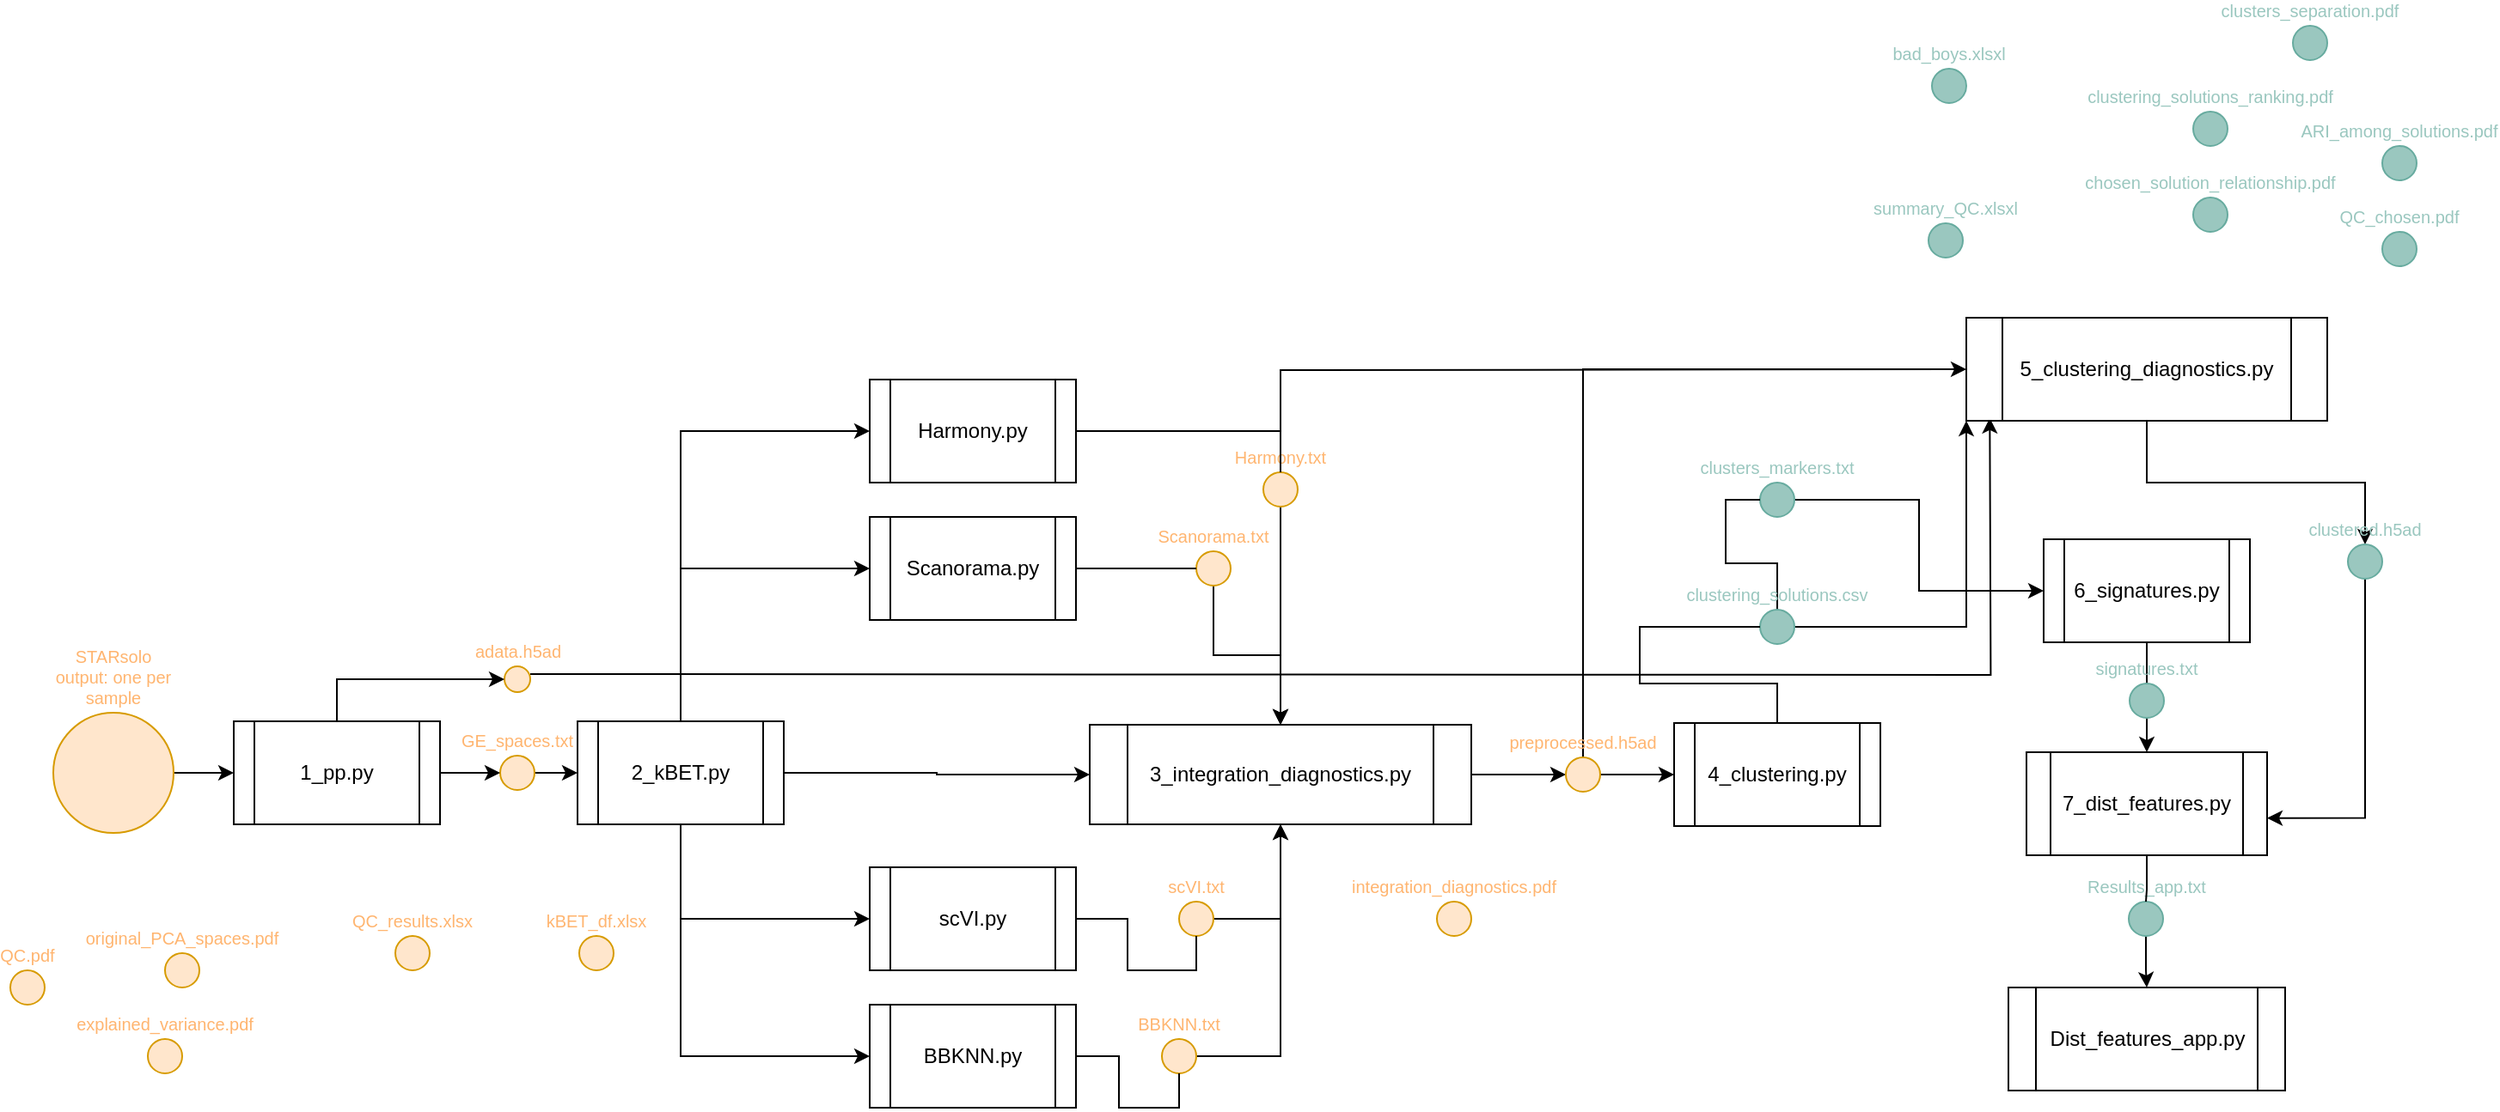 <mxfile version="20.3.7" type="github">
  <diagram id="yPxyJZ8AM_hMuL3Unpa9" name="gitflow">
    <mxGraphModel dx="2703" dy="1483" grid="1" gridSize="10" guides="1" tooltips="1" connect="1" arrows="1" fold="1" page="1" pageScale="1" pageWidth="850" pageHeight="1100" math="0" shadow="0">
      <root>
        <mxCell id="0" />
        <mxCell id="1" parent="0" />
        <mxCell id="AOSNNNapLotJHbxKRXoR-208" style="edgeStyle=orthogonalEdgeStyle;rounded=0;orthogonalLoop=1;jettySize=auto;html=1;" edge="1" parent="1" source="AOSNNNapLotJHbxKRXoR-178" target="AOSNNNapLotJHbxKRXoR-205">
          <mxGeometry relative="1" as="geometry" />
        </mxCell>
        <mxCell id="AOSNNNapLotJHbxKRXoR-178" value="STARsolo output: one per sample&lt;br&gt;" style="ellipse;whiteSpace=wrap;html=1;aspect=fixed;fontSize=10;labelPosition=center;verticalLabelPosition=top;align=center;verticalAlign=bottom;fillColor=#ffe6cc;strokeColor=#d79b00;fontColor=#FFB570;" vertex="1" parent="1">
          <mxGeometry x="165" y="570" width="70" height="70" as="geometry" />
        </mxCell>
        <mxCell id="AOSNNNapLotJHbxKRXoR-215" style="edgeStyle=orthogonalEdgeStyle;rounded=0;orthogonalLoop=1;jettySize=auto;html=1;exitX=1;exitY=0.5;exitDx=0;exitDy=0;entryX=0;entryY=0.5;entryDx=0;entryDy=0;" edge="1" parent="1" source="AOSNNNapLotJHbxKRXoR-179" target="AOSNNNapLotJHbxKRXoR-214">
          <mxGeometry relative="1" as="geometry" />
        </mxCell>
        <mxCell id="AOSNNNapLotJHbxKRXoR-179" value="GE_spaces.txt" style="ellipse;whiteSpace=wrap;html=1;aspect=fixed;fontSize=10;labelPosition=center;verticalLabelPosition=top;align=center;verticalAlign=bottom;fillColor=#ffe6cc;strokeColor=#d79b00;fontColor=#FFB570;" vertex="1" parent="1">
          <mxGeometry x="425" y="595" width="20" height="20" as="geometry" />
        </mxCell>
        <mxCell id="AOSNNNapLotJHbxKRXoR-252" style="edgeStyle=orthogonalEdgeStyle;rounded=0;orthogonalLoop=1;jettySize=auto;html=1;entryX=0.5;entryY=0;entryDx=0;entryDy=0;" edge="1" parent="1" target="AOSNNNapLotJHbxKRXoR-235">
          <mxGeometry relative="1" as="geometry">
            <mxPoint x="1270" y="370" as="sourcePoint" />
          </mxGeometry>
        </mxCell>
        <mxCell id="AOSNNNapLotJHbxKRXoR-307" style="edgeStyle=orthogonalEdgeStyle;rounded=0;orthogonalLoop=1;jettySize=auto;html=1;exitX=1;exitY=0.5;exitDx=0;exitDy=0;entryX=0.065;entryY=1.023;entryDx=0;entryDy=0;entryPerimeter=0;fontColor=#9AC7BF;" edge="1" parent="1">
          <mxGeometry relative="1" as="geometry">
            <mxPoint x="442.5" y="547.5" as="sourcePoint" />
            <mxPoint x="1291.65" y="398.38" as="targetPoint" />
          </mxGeometry>
        </mxCell>
        <mxCell id="AOSNNNapLotJHbxKRXoR-181" value="adata.h5ad" style="ellipse;whiteSpace=wrap;html=1;aspect=fixed;fontSize=10;labelPosition=center;verticalLabelPosition=top;align=center;verticalAlign=bottom;fillColor=#ffe6cc;strokeColor=#d79b00;fontColor=#FFB570;" vertex="1" parent="1">
          <mxGeometry x="427.5" y="543" width="15" height="15" as="geometry" />
        </mxCell>
        <mxCell id="AOSNNNapLotJHbxKRXoR-182" value="QC.pdf&lt;br&gt;" style="ellipse;whiteSpace=wrap;html=1;aspect=fixed;fontSize=10;labelPosition=center;verticalLabelPosition=top;align=center;verticalAlign=bottom;fillColor=#ffe6cc;strokeColor=#d79b00;fontColor=#FFB570;" vertex="1" parent="1">
          <mxGeometry x="140" y="720" width="20" height="20" as="geometry" />
        </mxCell>
        <mxCell id="AOSNNNapLotJHbxKRXoR-183" value="QC_results.xlsx" style="ellipse;whiteSpace=wrap;html=1;aspect=fixed;fontSize=10;labelPosition=center;verticalLabelPosition=top;align=center;verticalAlign=bottom;fillColor=#ffe6cc;strokeColor=#d79b00;fontColor=#FFB570;" vertex="1" parent="1">
          <mxGeometry x="364" y="700" width="20" height="20" as="geometry" />
        </mxCell>
        <mxCell id="AOSNNNapLotJHbxKRXoR-201" value="original_PCA_spaces.pdf" style="ellipse;whiteSpace=wrap;html=1;aspect=fixed;fontSize=10;labelPosition=center;verticalLabelPosition=top;align=center;verticalAlign=bottom;fillColor=#ffe6cc;strokeColor=#d79b00;fontColor=#FFB570;" vertex="1" parent="1">
          <mxGeometry x="230" y="710" width="20" height="20" as="geometry" />
        </mxCell>
        <mxCell id="AOSNNNapLotJHbxKRXoR-202" value="explained_variance.pdf" style="ellipse;whiteSpace=wrap;html=1;aspect=fixed;fontSize=10;labelPosition=center;verticalLabelPosition=top;align=center;verticalAlign=bottom;fillColor=#ffe6cc;strokeColor=#d79b00;fontColor=#FFB570;" vertex="1" parent="1">
          <mxGeometry x="220" y="760" width="20" height="20" as="geometry" />
        </mxCell>
        <mxCell id="AOSNNNapLotJHbxKRXoR-213" style="edgeStyle=orthogonalEdgeStyle;rounded=0;orthogonalLoop=1;jettySize=auto;html=1;exitX=1;exitY=0.5;exitDx=0;exitDy=0;" edge="1" parent="1" source="AOSNNNapLotJHbxKRXoR-205" target="AOSNNNapLotJHbxKRXoR-179">
          <mxGeometry relative="1" as="geometry" />
        </mxCell>
        <mxCell id="AOSNNNapLotJHbxKRXoR-219" style="edgeStyle=orthogonalEdgeStyle;rounded=0;orthogonalLoop=1;jettySize=auto;html=1;exitX=0.5;exitY=0;exitDx=0;exitDy=0;entryX=0;entryY=0.5;entryDx=0;entryDy=0;" edge="1" parent="1" source="AOSNNNapLotJHbxKRXoR-205" target="AOSNNNapLotJHbxKRXoR-181">
          <mxGeometry relative="1" as="geometry" />
        </mxCell>
        <mxCell id="AOSNNNapLotJHbxKRXoR-205" value="1_pp.py" style="shape=process;whiteSpace=wrap;html=1;backgroundOutline=1;" vertex="1" parent="1">
          <mxGeometry x="270" y="575" width="120" height="60" as="geometry" />
        </mxCell>
        <mxCell id="AOSNNNapLotJHbxKRXoR-230" style="edgeStyle=orthogonalEdgeStyle;rounded=0;orthogonalLoop=1;jettySize=auto;html=1;exitX=0.5;exitY=1;exitDx=0;exitDy=0;entryX=0;entryY=0.5;entryDx=0;entryDy=0;" edge="1" parent="1" source="AOSNNNapLotJHbxKRXoR-214" target="AOSNNNapLotJHbxKRXoR-224">
          <mxGeometry relative="1" as="geometry" />
        </mxCell>
        <mxCell id="AOSNNNapLotJHbxKRXoR-231" style="edgeStyle=orthogonalEdgeStyle;rounded=0;orthogonalLoop=1;jettySize=auto;html=1;exitX=0.5;exitY=1;exitDx=0;exitDy=0;entryX=0;entryY=0.5;entryDx=0;entryDy=0;" edge="1" parent="1" source="AOSNNNapLotJHbxKRXoR-214" target="AOSNNNapLotJHbxKRXoR-225">
          <mxGeometry relative="1" as="geometry" />
        </mxCell>
        <mxCell id="AOSNNNapLotJHbxKRXoR-232" style="edgeStyle=orthogonalEdgeStyle;rounded=0;orthogonalLoop=1;jettySize=auto;html=1;exitX=0.5;exitY=0;exitDx=0;exitDy=0;entryX=0;entryY=0.5;entryDx=0;entryDy=0;" edge="1" parent="1" source="AOSNNNapLotJHbxKRXoR-214" target="AOSNNNapLotJHbxKRXoR-227">
          <mxGeometry relative="1" as="geometry" />
        </mxCell>
        <mxCell id="AOSNNNapLotJHbxKRXoR-233" style="edgeStyle=orthogonalEdgeStyle;rounded=0;orthogonalLoop=1;jettySize=auto;html=1;exitX=0.5;exitY=0;exitDx=0;exitDy=0;entryX=0;entryY=0.5;entryDx=0;entryDy=0;" edge="1" parent="1" source="AOSNNNapLotJHbxKRXoR-214" target="AOSNNNapLotJHbxKRXoR-226">
          <mxGeometry relative="1" as="geometry" />
        </mxCell>
        <mxCell id="AOSNNNapLotJHbxKRXoR-236" style="edgeStyle=orthogonalEdgeStyle;rounded=0;orthogonalLoop=1;jettySize=auto;html=1;entryX=0;entryY=0.5;entryDx=0;entryDy=0;" edge="1" parent="1" source="AOSNNNapLotJHbxKRXoR-214" target="AOSNNNapLotJHbxKRXoR-235">
          <mxGeometry relative="1" as="geometry" />
        </mxCell>
        <mxCell id="AOSNNNapLotJHbxKRXoR-214" value="2_kBET.py" style="shape=process;whiteSpace=wrap;html=1;backgroundOutline=1;" vertex="1" parent="1">
          <mxGeometry x="470" y="575" width="120" height="60" as="geometry" />
        </mxCell>
        <mxCell id="AOSNNNapLotJHbxKRXoR-222" value="kBET_df.xlsx" style="ellipse;whiteSpace=wrap;html=1;aspect=fixed;fontSize=10;labelPosition=center;verticalLabelPosition=top;align=center;verticalAlign=bottom;fillColor=#ffe6cc;strokeColor=#d79b00;fontColor=#FFB570;" vertex="1" parent="1">
          <mxGeometry x="471" y="700" width="20" height="20" as="geometry" />
        </mxCell>
        <mxCell id="AOSNNNapLotJHbxKRXoR-239" style="edgeStyle=orthogonalEdgeStyle;rounded=0;orthogonalLoop=1;jettySize=auto;html=1;exitX=1;exitY=0.5;exitDx=0;exitDy=0;entryX=0.5;entryY=1;entryDx=0;entryDy=0;startArrow=none;" edge="1" parent="1" source="AOSNNNapLotJHbxKRXoR-274" target="AOSNNNapLotJHbxKRXoR-235">
          <mxGeometry relative="1" as="geometry" />
        </mxCell>
        <mxCell id="AOSNNNapLotJHbxKRXoR-224" value="scVI.py" style="shape=process;whiteSpace=wrap;html=1;backgroundOutline=1;" vertex="1" parent="1">
          <mxGeometry x="640" y="660" width="120" height="60" as="geometry" />
        </mxCell>
        <mxCell id="AOSNNNapLotJHbxKRXoR-242" style="edgeStyle=orthogonalEdgeStyle;rounded=0;orthogonalLoop=1;jettySize=auto;html=1;exitX=1;exitY=0.5;exitDx=0;exitDy=0;entryX=0.5;entryY=1;entryDx=0;entryDy=0;startArrow=none;" edge="1" parent="1" source="AOSNNNapLotJHbxKRXoR-276" target="AOSNNNapLotJHbxKRXoR-235">
          <mxGeometry relative="1" as="geometry" />
        </mxCell>
        <mxCell id="AOSNNNapLotJHbxKRXoR-225" value="BBKNN.py" style="shape=process;whiteSpace=wrap;html=1;backgroundOutline=1;" vertex="1" parent="1">
          <mxGeometry x="640" y="740" width="120" height="60" as="geometry" />
        </mxCell>
        <mxCell id="AOSNNNapLotJHbxKRXoR-226" value="Harmony.py" style="shape=process;whiteSpace=wrap;html=1;backgroundOutline=1;" vertex="1" parent="1">
          <mxGeometry x="640" y="376" width="120" height="60" as="geometry" />
        </mxCell>
        <mxCell id="AOSNNNapLotJHbxKRXoR-237" style="edgeStyle=orthogonalEdgeStyle;rounded=0;orthogonalLoop=1;jettySize=auto;html=1;startArrow=none;" edge="1" parent="1" source="AOSNNNapLotJHbxKRXoR-265" target="AOSNNNapLotJHbxKRXoR-235">
          <mxGeometry relative="1" as="geometry" />
        </mxCell>
        <mxCell id="AOSNNNapLotJHbxKRXoR-227" value="Scanorama.py" style="shape=process;whiteSpace=wrap;html=1;backgroundOutline=1;" vertex="1" parent="1">
          <mxGeometry x="640" y="456" width="120" height="60" as="geometry" />
        </mxCell>
        <mxCell id="AOSNNNapLotJHbxKRXoR-253" style="edgeStyle=orthogonalEdgeStyle;rounded=0;orthogonalLoop=1;jettySize=auto;html=1;entryX=0;entryY=0.5;entryDx=0;entryDy=0;" edge="1" parent="1" source="AOSNNNapLotJHbxKRXoR-235" target="AOSNNNapLotJHbxKRXoR-248">
          <mxGeometry relative="1" as="geometry" />
        </mxCell>
        <mxCell id="AOSNNNapLotJHbxKRXoR-235" value="3_integration_diagnostics.py" style="shape=process;whiteSpace=wrap;html=1;backgroundOutline=1;" vertex="1" parent="1">
          <mxGeometry x="768" y="577" width="222" height="58" as="geometry" />
        </mxCell>
        <mxCell id="AOSNNNapLotJHbxKRXoR-244" value="4_clustering.py" style="shape=process;whiteSpace=wrap;html=1;backgroundOutline=1;" vertex="1" parent="1">
          <mxGeometry x="1108" y="576" width="120" height="60" as="geometry" />
        </mxCell>
        <mxCell id="AOSNNNapLotJHbxKRXoR-313" style="edgeStyle=orthogonalEdgeStyle;rounded=0;orthogonalLoop=1;jettySize=auto;html=1;exitX=0.5;exitY=1;exitDx=0;exitDy=0;entryX=0.5;entryY=0;entryDx=0;entryDy=0;fontColor=#9AC7BF;" edge="1" parent="1" source="AOSNNNapLotJHbxKRXoR-245" target="AOSNNNapLotJHbxKRXoR-311">
          <mxGeometry relative="1" as="geometry" />
        </mxCell>
        <mxCell id="AOSNNNapLotJHbxKRXoR-245" value="5_clustering_diagnostics.py" style="shape=process;whiteSpace=wrap;html=1;backgroundOutline=1;" vertex="1" parent="1">
          <mxGeometry x="1278" y="340" width="210" height="60" as="geometry" />
        </mxCell>
        <mxCell id="AOSNNNapLotJHbxKRXoR-256" style="edgeStyle=orthogonalEdgeStyle;rounded=0;orthogonalLoop=1;jettySize=auto;html=1;entryX=0;entryY=0.5;entryDx=0;entryDy=0;" edge="1" parent="1" source="AOSNNNapLotJHbxKRXoR-248" target="AOSNNNapLotJHbxKRXoR-244">
          <mxGeometry relative="1" as="geometry" />
        </mxCell>
        <mxCell id="AOSNNNapLotJHbxKRXoR-308" style="edgeStyle=orthogonalEdgeStyle;rounded=0;orthogonalLoop=1;jettySize=auto;html=1;exitX=0.5;exitY=0;exitDx=0;exitDy=0;entryX=0;entryY=0.5;entryDx=0;entryDy=0;fontColor=#9AC7BF;" edge="1" parent="1" source="AOSNNNapLotJHbxKRXoR-248" target="AOSNNNapLotJHbxKRXoR-245">
          <mxGeometry relative="1" as="geometry" />
        </mxCell>
        <mxCell id="AOSNNNapLotJHbxKRXoR-248" value="preprocessed.h5ad" style="ellipse;whiteSpace=wrap;html=1;aspect=fixed;fontSize=10;labelPosition=center;verticalLabelPosition=top;align=center;verticalAlign=bottom;fillColor=#ffe6cc;strokeColor=#d79b00;fontColor=#FFB570;" vertex="1" parent="1">
          <mxGeometry x="1045" y="596" width="20" height="20" as="geometry" />
        </mxCell>
        <mxCell id="AOSNNNapLotJHbxKRXoR-282" style="edgeStyle=orthogonalEdgeStyle;rounded=0;orthogonalLoop=1;jettySize=auto;html=1;exitX=0.5;exitY=1;exitDx=0;exitDy=0;entryX=0.5;entryY=0;entryDx=0;entryDy=0;" edge="1" parent="1" source="AOSNNNapLotJHbxKRXoR-262" target="AOSNNNapLotJHbxKRXoR-263">
          <mxGeometry relative="1" as="geometry" />
        </mxCell>
        <mxCell id="AOSNNNapLotJHbxKRXoR-262" value="6_signatures.py" style="shape=process;whiteSpace=wrap;html=1;backgroundOutline=1;" vertex="1" parent="1">
          <mxGeometry x="1323" y="469" width="120" height="60" as="geometry" />
        </mxCell>
        <mxCell id="AOSNNNapLotJHbxKRXoR-285" style="edgeStyle=orthogonalEdgeStyle;rounded=0;orthogonalLoop=1;jettySize=auto;html=1;exitX=0.5;exitY=1;exitDx=0;exitDy=0;startArrow=none;" edge="1" parent="1" source="AOSNNNapLotJHbxKRXoR-317" target="AOSNNNapLotJHbxKRXoR-284">
          <mxGeometry relative="1" as="geometry" />
        </mxCell>
        <mxCell id="AOSNNNapLotJHbxKRXoR-263" value="7_dist_features.py" style="shape=process;whiteSpace=wrap;html=1;backgroundOutline=1;" vertex="1" parent="1">
          <mxGeometry x="1313" y="593" width="140" height="60" as="geometry" />
        </mxCell>
        <mxCell id="AOSNNNapLotJHbxKRXoR-265" value="Scanorama.txt" style="ellipse;whiteSpace=wrap;html=1;aspect=fixed;fontSize=10;labelPosition=center;verticalLabelPosition=top;align=center;verticalAlign=bottom;fillColor=#ffe6cc;strokeColor=#d79b00;fontColor=#FFB570;" vertex="1" parent="1">
          <mxGeometry x="830" y="476" width="20" height="20" as="geometry" />
        </mxCell>
        <mxCell id="AOSNNNapLotJHbxKRXoR-266" value="" style="edgeStyle=orthogonalEdgeStyle;rounded=0;orthogonalLoop=1;jettySize=auto;html=1;endArrow=none;" edge="1" parent="1" source="AOSNNNapLotJHbxKRXoR-227" target="AOSNNNapLotJHbxKRXoR-265">
          <mxGeometry relative="1" as="geometry">
            <mxPoint x="760" y="486" as="sourcePoint" />
            <mxPoint x="879" y="577" as="targetPoint" />
          </mxGeometry>
        </mxCell>
        <mxCell id="AOSNNNapLotJHbxKRXoR-271" style="edgeStyle=orthogonalEdgeStyle;rounded=0;orthogonalLoop=1;jettySize=auto;html=1;exitX=0.5;exitY=1;exitDx=0;exitDy=0;entryX=0.5;entryY=0;entryDx=0;entryDy=0;" edge="1" parent="1" source="AOSNNNapLotJHbxKRXoR-267" target="AOSNNNapLotJHbxKRXoR-235">
          <mxGeometry relative="1" as="geometry" />
        </mxCell>
        <mxCell id="AOSNNNapLotJHbxKRXoR-267" value="Harmony.txt" style="ellipse;whiteSpace=wrap;html=1;aspect=fixed;fontSize=10;labelPosition=center;verticalLabelPosition=top;align=center;verticalAlign=bottom;fillColor=#ffe6cc;strokeColor=#d79b00;fontColor=#FFB570;" vertex="1" parent="1">
          <mxGeometry x="869" y="430" width="20" height="20" as="geometry" />
        </mxCell>
        <mxCell id="AOSNNNapLotJHbxKRXoR-268" value="" style="edgeStyle=orthogonalEdgeStyle;rounded=0;orthogonalLoop=1;jettySize=auto;html=1;exitX=1;exitY=0.5;exitDx=0;exitDy=0;entryX=0.5;entryY=0;entryDx=0;entryDy=0;endArrow=none;" edge="1" parent="1" source="AOSNNNapLotJHbxKRXoR-226" target="AOSNNNapLotJHbxKRXoR-267">
          <mxGeometry relative="1" as="geometry">
            <mxPoint x="760" y="406" as="sourcePoint" />
            <mxPoint x="879" y="577" as="targetPoint" />
          </mxGeometry>
        </mxCell>
        <mxCell id="AOSNNNapLotJHbxKRXoR-274" value="scVI.txt" style="ellipse;whiteSpace=wrap;html=1;aspect=fixed;fontSize=10;labelPosition=center;verticalLabelPosition=top;align=center;verticalAlign=bottom;fillColor=#ffe6cc;strokeColor=#d79b00;fontColor=#FFB570;" vertex="1" parent="1">
          <mxGeometry x="820" y="680" width="20" height="20" as="geometry" />
        </mxCell>
        <mxCell id="AOSNNNapLotJHbxKRXoR-275" value="" style="edgeStyle=orthogonalEdgeStyle;rounded=0;orthogonalLoop=1;jettySize=auto;html=1;exitX=1;exitY=0.5;exitDx=0;exitDy=0;entryX=0.5;entryY=1;entryDx=0;entryDy=0;endArrow=none;" edge="1" parent="1" source="AOSNNNapLotJHbxKRXoR-224" target="AOSNNNapLotJHbxKRXoR-274">
          <mxGeometry relative="1" as="geometry">
            <mxPoint x="760" y="690" as="sourcePoint" />
            <mxPoint x="879" y="635" as="targetPoint" />
          </mxGeometry>
        </mxCell>
        <mxCell id="AOSNNNapLotJHbxKRXoR-276" value="BBKNN.txt" style="ellipse;whiteSpace=wrap;html=1;aspect=fixed;fontSize=10;labelPosition=center;verticalLabelPosition=top;align=center;verticalAlign=bottom;fillColor=#ffe6cc;strokeColor=#d79b00;fontColor=#FFB570;" vertex="1" parent="1">
          <mxGeometry x="810" y="760" width="20" height="20" as="geometry" />
        </mxCell>
        <mxCell id="AOSNNNapLotJHbxKRXoR-277" value="" style="edgeStyle=orthogonalEdgeStyle;rounded=0;orthogonalLoop=1;jettySize=auto;html=1;exitX=1;exitY=0.5;exitDx=0;exitDy=0;entryX=0.5;entryY=1;entryDx=0;entryDy=0;endArrow=none;" edge="1" parent="1" source="AOSNNNapLotJHbxKRXoR-225" target="AOSNNNapLotJHbxKRXoR-276">
          <mxGeometry relative="1" as="geometry">
            <mxPoint x="760" y="770" as="sourcePoint" />
            <mxPoint x="879" y="635" as="targetPoint" />
          </mxGeometry>
        </mxCell>
        <mxCell id="AOSNNNapLotJHbxKRXoR-284" value="Dist_features_app.py" style="shape=process;whiteSpace=wrap;html=1;backgroundOutline=1;" vertex="1" parent="1">
          <mxGeometry x="1302.5" y="730" width="161" height="60" as="geometry" />
        </mxCell>
        <mxCell id="AOSNNNapLotJHbxKRXoR-310" style="edgeStyle=orthogonalEdgeStyle;rounded=0;orthogonalLoop=1;jettySize=auto;html=1;exitX=1;exitY=0.5;exitDx=0;exitDy=0;entryX=0;entryY=0.5;entryDx=0;entryDy=0;fontColor=#9AC7BF;" edge="1" parent="1" source="AOSNNNapLotJHbxKRXoR-287" target="AOSNNNapLotJHbxKRXoR-262">
          <mxGeometry relative="1" as="geometry" />
        </mxCell>
        <mxCell id="AOSNNNapLotJHbxKRXoR-287" value="clusters_markers.txt" style="ellipse;whiteSpace=wrap;html=1;aspect=fixed;fontSize=10;labelPosition=center;verticalLabelPosition=top;align=center;verticalAlign=bottom;fillColor=#9AC7BF;strokeColor=#67AB9F;fontColor=#9AC7BF;" vertex="1" parent="1">
          <mxGeometry x="1158" y="436" width="20" height="20" as="geometry" />
        </mxCell>
        <mxCell id="AOSNNNapLotJHbxKRXoR-288" value="" style="edgeStyle=orthogonalEdgeStyle;rounded=0;orthogonalLoop=1;jettySize=auto;html=1;exitX=0.5;exitY=0;exitDx=0;exitDy=0;entryX=0;entryY=0.5;entryDx=0;entryDy=0;endArrow=none;startArrow=none;" edge="1" parent="1" source="AOSNNNapLotJHbxKRXoR-290" target="AOSNNNapLotJHbxKRXoR-287">
          <mxGeometry relative="1" as="geometry">
            <mxPoint x="1168" y="576" as="sourcePoint" />
            <mxPoint x="1278" y="370" as="targetPoint" />
          </mxGeometry>
        </mxCell>
        <mxCell id="AOSNNNapLotJHbxKRXoR-309" style="edgeStyle=orthogonalEdgeStyle;rounded=0;orthogonalLoop=1;jettySize=auto;html=1;exitX=1;exitY=0.5;exitDx=0;exitDy=0;entryX=0;entryY=1;entryDx=0;entryDy=0;fontColor=#9AC7BF;" edge="1" parent="1" source="AOSNNNapLotJHbxKRXoR-290" target="AOSNNNapLotJHbxKRXoR-245">
          <mxGeometry relative="1" as="geometry" />
        </mxCell>
        <mxCell id="AOSNNNapLotJHbxKRXoR-290" value="clustering_solutions.csv" style="ellipse;whiteSpace=wrap;html=1;aspect=fixed;fontSize=10;labelPosition=center;verticalLabelPosition=top;align=center;verticalAlign=bottom;fillColor=#9AC7BF;strokeColor=#67AB9F;fontColor=#9AC7BF;" vertex="1" parent="1">
          <mxGeometry x="1158" y="510" width="20" height="20" as="geometry" />
        </mxCell>
        <mxCell id="AOSNNNapLotJHbxKRXoR-294" value="" style="edgeStyle=orthogonalEdgeStyle;rounded=0;orthogonalLoop=1;jettySize=auto;html=1;exitX=0.5;exitY=0;exitDx=0;exitDy=0;entryX=0;entryY=0.5;entryDx=0;entryDy=0;endArrow=none;" edge="1" parent="1" source="AOSNNNapLotJHbxKRXoR-244" target="AOSNNNapLotJHbxKRXoR-290">
          <mxGeometry relative="1" as="geometry">
            <mxPoint x="1168" y="576" as="sourcePoint" />
            <mxPoint x="1158" y="446" as="targetPoint" />
          </mxGeometry>
        </mxCell>
        <mxCell id="AOSNNNapLotJHbxKRXoR-297" value="summary_QC.xlsxl" style="ellipse;whiteSpace=wrap;html=1;aspect=fixed;fontSize=10;labelPosition=center;verticalLabelPosition=top;align=center;verticalAlign=bottom;fillColor=#9AC7BF;strokeColor=#67AB9F;fontColor=#9AC7BF;" vertex="1" parent="1">
          <mxGeometry x="1256" y="285" width="20" height="20" as="geometry" />
        </mxCell>
        <mxCell id="AOSNNNapLotJHbxKRXoR-298" value="bad_boys.xlsxl" style="ellipse;whiteSpace=wrap;html=1;aspect=fixed;fontSize=10;labelPosition=center;verticalLabelPosition=top;align=center;verticalAlign=bottom;fillColor=#9AC7BF;strokeColor=#67AB9F;fontColor=#9AC7BF;" vertex="1" parent="1">
          <mxGeometry x="1258" y="195" width="20" height="20" as="geometry" />
        </mxCell>
        <mxCell id="AOSNNNapLotJHbxKRXoR-301" value="QC_chosen.pdf" style="ellipse;whiteSpace=wrap;html=1;aspect=fixed;fontSize=10;labelPosition=center;verticalLabelPosition=top;align=center;verticalAlign=bottom;fillColor=#9AC7BF;strokeColor=#67AB9F;fontColor=#9AC7BF;" vertex="1" parent="1">
          <mxGeometry x="1520" y="290" width="20" height="20" as="geometry" />
        </mxCell>
        <mxCell id="AOSNNNapLotJHbxKRXoR-302" value="ARI_among_solutions.pdf" style="ellipse;whiteSpace=wrap;html=1;aspect=fixed;fontSize=10;labelPosition=center;verticalLabelPosition=top;align=center;verticalAlign=bottom;fillColor=#9AC7BF;strokeColor=#67AB9F;fontColor=#9AC7BF;" vertex="1" parent="1">
          <mxGeometry x="1520" y="240" width="20" height="20" as="geometry" />
        </mxCell>
        <mxCell id="AOSNNNapLotJHbxKRXoR-304" value="clustering_solutions_ranking.pdf" style="ellipse;whiteSpace=wrap;html=1;aspect=fixed;fontSize=10;labelPosition=center;verticalLabelPosition=top;align=center;verticalAlign=bottom;fillColor=#9AC7BF;strokeColor=#67AB9F;fontColor=#9AC7BF;" vertex="1" parent="1">
          <mxGeometry x="1410" y="220" width="20" height="20" as="geometry" />
        </mxCell>
        <mxCell id="AOSNNNapLotJHbxKRXoR-305" value="clusters_separation.pdf" style="ellipse;whiteSpace=wrap;html=1;aspect=fixed;fontSize=10;labelPosition=center;verticalLabelPosition=top;align=center;verticalAlign=bottom;fillColor=#9AC7BF;strokeColor=#67AB9F;fontColor=#9AC7BF;" vertex="1" parent="1">
          <mxGeometry x="1468" y="170" width="20" height="20" as="geometry" />
        </mxCell>
        <mxCell id="AOSNNNapLotJHbxKRXoR-306" value="chosen_solution_relationship.pdf" style="ellipse;whiteSpace=wrap;html=1;aspect=fixed;fontSize=10;labelPosition=center;verticalLabelPosition=top;align=center;verticalAlign=bottom;fillColor=#9AC7BF;strokeColor=#67AB9F;fontColor=#9AC7BF;" vertex="1" parent="1">
          <mxGeometry x="1410" y="270" width="20" height="20" as="geometry" />
        </mxCell>
        <mxCell id="AOSNNNapLotJHbxKRXoR-315" style="edgeStyle=orthogonalEdgeStyle;rounded=0;orthogonalLoop=1;jettySize=auto;html=1;exitX=0.5;exitY=1;exitDx=0;exitDy=0;entryX=1;entryY=0.639;entryDx=0;entryDy=0;entryPerimeter=0;fontColor=#9AC7BF;" edge="1" parent="1" source="AOSNNNapLotJHbxKRXoR-311" target="AOSNNNapLotJHbxKRXoR-263">
          <mxGeometry relative="1" as="geometry" />
        </mxCell>
        <mxCell id="AOSNNNapLotJHbxKRXoR-311" value="clustered.h5ad" style="ellipse;whiteSpace=wrap;html=1;aspect=fixed;fontSize=10;labelPosition=center;verticalLabelPosition=top;align=center;verticalAlign=bottom;fillColor=#9AC7BF;strokeColor=#67AB9F;fontColor=#9AC7BF;" vertex="1" parent="1">
          <mxGeometry x="1500" y="472" width="20" height="20" as="geometry" />
        </mxCell>
        <mxCell id="AOSNNNapLotJHbxKRXoR-312" value="signatures.txt" style="ellipse;whiteSpace=wrap;html=1;aspect=fixed;fontSize=10;labelPosition=center;verticalLabelPosition=top;align=center;verticalAlign=bottom;fillColor=#9AC7BF;strokeColor=#67AB9F;fontColor=#9AC7BF;" vertex="1" parent="1">
          <mxGeometry x="1373" y="553" width="20" height="20" as="geometry" />
        </mxCell>
        <mxCell id="AOSNNNapLotJHbxKRXoR-317" value="Results_app.txt" style="ellipse;whiteSpace=wrap;html=1;aspect=fixed;fontSize=10;labelPosition=center;verticalLabelPosition=top;align=center;verticalAlign=bottom;fillColor=#9AC7BF;strokeColor=#67AB9F;fontColor=#9AC7BF;" vertex="1" parent="1">
          <mxGeometry x="1372.5" y="680" width="20" height="20" as="geometry" />
        </mxCell>
        <mxCell id="AOSNNNapLotJHbxKRXoR-318" value="" style="edgeStyle=orthogonalEdgeStyle;rounded=0;orthogonalLoop=1;jettySize=auto;html=1;exitX=0.5;exitY=1;exitDx=0;exitDy=0;endArrow=none;" edge="1" parent="1" source="AOSNNNapLotJHbxKRXoR-263" target="AOSNNNapLotJHbxKRXoR-317">
          <mxGeometry relative="1" as="geometry">
            <mxPoint x="1383" y="653" as="sourcePoint" />
            <mxPoint x="1382.5" y="770" as="targetPoint" />
          </mxGeometry>
        </mxCell>
        <mxCell id="AOSNNNapLotJHbxKRXoR-320" value="integration_diagnostics.pdf" style="ellipse;whiteSpace=wrap;html=1;aspect=fixed;fontSize=10;labelPosition=center;verticalLabelPosition=top;align=center;verticalAlign=bottom;fillColor=#ffe6cc;strokeColor=#d79b00;fontColor=#FFB570;" vertex="1" parent="1">
          <mxGeometry x="970" y="680" width="20" height="20" as="geometry" />
        </mxCell>
      </root>
    </mxGraphModel>
  </diagram>
</mxfile>
